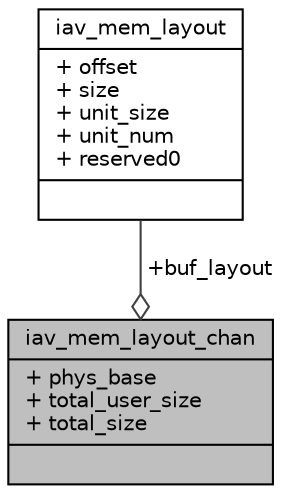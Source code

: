 digraph "iav_mem_layout_chan"
{
 // INTERACTIVE_SVG=YES
 // LATEX_PDF_SIZE
  bgcolor="transparent";
  edge [fontname="Helvetica",fontsize="10",labelfontname="Helvetica",labelfontsize="10"];
  node [fontname="Helvetica",fontsize="10",shape=record];
  Node1 [label="{iav_mem_layout_chan\n|+ phys_base\l+ total_user_size\l+ total_size\l|}",height=0.2,width=0.4,color="black", fillcolor="grey75", style="filled", fontcolor="black",tooltip=" "];
  Node2 -> Node1 [color="grey25",fontsize="10",style="solid",label=" +buf_layout" ,arrowhead="odiamond",fontname="Helvetica"];
  Node2 [label="{iav_mem_layout\n|+ offset\l+ size\l+ unit_size\l+ unit_num\l+ reserved0\l|}",height=0.2,width=0.4,color="black",URL="$df/d2e/structiav__mem__layout.html",tooltip=" "];
}
